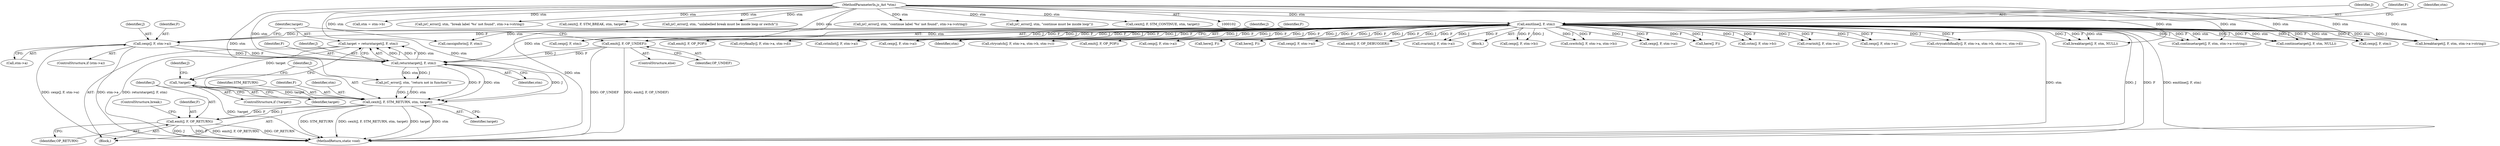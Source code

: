 digraph "1_ghostscript_5008105780c0b0182ea6eda83ad5598f225be3ee@del" {
"1000691" [label="(Call,target = returntarget(J, F, stm))"];
"1000693" [label="(Call,returntarget(J, F, stm))"];
"1000680" [label="(Call,cexp(J, F, stm->a))"];
"1000111" [label="(Call,emitline(J, F, stm))"];
"1000104" [label="(MethodParameterIn,js_Ast *stm)"];
"1000687" [label="(Call,emit(J, F, OP_UNDEF))"];
"1000698" [label="(Call,!target)"];
"1000704" [label="(Call,cexit(J, F, STM_RETURN, stm, target))"];
"1000710" [label="(Call,emit(J, F, OP_RETURN))"];
"1000111" [label="(Call,emitline(J, F, stm))"];
"1000701" [label="(Identifier,J)"];
"1000686" [label="(ControlStructure,else)"];
"1000586" [label="(Call,breaktarget(J, F, stm, NULL))"];
"1000708" [label="(Identifier,stm)"];
"1000681" [label="(Identifier,J)"];
"1000440" [label="(Call,cassignforin(J, F, stm))"];
"1000680" [label="(Call,cexp(J, F, stm->a))"];
"1000112" [label="(Identifier,J)"];
"1000225" [label="(Call,here(J, F))"];
"1000622" [label="(Call,continuetarget(J, F, stm, stm->a->string))"];
"1000676" [label="(ControlStructure,if (stm->a))"];
"1000689" [label="(Identifier,F)"];
"1000815" [label="(Call,emit(J, F, OP_POP))"];
"1000692" [label="(Identifier,target)"];
"1000793" [label="(Call,ctryfinally(J, F, stm->a, stm->d))"];
"1000688" [label="(Identifier,J)"];
"1000691" [label="(Call,target = returntarget(J, F, stm))"];
"1000695" [label="(Identifier,F)"];
"1000694" [label="(Identifier,J)"];
"1000700" [label="(Call,jsC_error(J, stm, \"return not in function\"))"];
"1000525" [label="(Call,stm = stm->b)"];
"1000573" [label="(Call,jsC_error(J, stm, \"break label '%s' not found\", stm->a->string))"];
"1000697" [label="(ControlStructure,if (!target))"];
"1000707" [label="(Identifier,STM_RETURN)"];
"1000714" [label="(ControlStructure,break;)"];
"1000123" [label="(Call,cstmlist(J, F, stm->a))"];
"1000698" [label="(Call,!target)"];
"1000709" [label="(Identifier,target)"];
"1000199" [label="(Call,cexp(J, F, stm->a))"];
"1000699" [label="(Identifier,target)"];
"1000119" [label="(Block,)"];
"1000114" [label="(Identifier,stm)"];
"1000647" [label="(Call,continuetarget(J, F, stm, NULL))"];
"1000779" [label="(Call,ctrycatch(J, F, stm->a, stm->b, stm->c))"];
"1000598" [label="(Call,cexit(J, F, STM_BREAK, stm, target))"];
"1000136" [label="(Call,emit(J, F, OP_POP))"];
"1000728" [label="(Call,cexp(J, F, stm->a))"];
"1000704" [label="(Call,cexit(J, F, STM_RETURN, stm, target))"];
"1000339" [label="(Call,here(J, F))"];
"1000264" [label="(Call,here(J, F))"];
"1000716" [label="(Call,cexp(J, F, stm->a))"];
"1000594" [label="(Call,jsC_error(J, stm, \"unlabelled break must be inside loop or switch\"))"];
"1000825" [label="(Call,cexp(J, F, stm))"];
"1000713" [label="(Identifier,OP_RETURN)"];
"1000804" [label="(Call,emit(J, F, OP_DEBUGGER))"];
"1000819" [label="(Call,cexp(J, F, stm))"];
"1000683" [label="(Call,stm->a)"];
"1000314" [label="(Call,cvarinit(J, F, stm->a))"];
"1000105" [label="(Block,)"];
"1000634" [label="(Call,jsC_error(J, stm, \"continue label '%s' not found\", stm->a->string))"];
"1000710" [label="(Call,emit(J, F, OP_RETURN))"];
"1000687" [label="(Call,emit(J, F, OP_UNDEF))"];
"1000414" [label="(Call,cexp(J, F, stm->b))"];
"1000104" [label="(MethodParameterIn,js_Ast *stm)"];
"1000492" [label="(Call,cswitch(J, F, stm->a, stm->b))"];
"1000693" [label="(Call,returntarget(J, F, stm))"];
"1000705" [label="(Identifier,J)"];
"1000706" [label="(Identifier,F)"];
"1000712" [label="(Identifier,F)"];
"1000327" [label="(Call,cexp(J, F, stm->a))"];
"1000655" [label="(Call,jsC_error(J, stm, \"continue must be inside loop\"))"];
"1000113" [label="(Identifier,F)"];
"1000513" [label="(Call,cstm(J, F, stm->b))"];
"1000146" [label="(Call,cvarinit(J, F, stm->a))"];
"1000834" [label="(MethodReturn,static void)"];
"1000159" [label="(Call,cexp(J, F, stm->a))"];
"1000690" [label="(Identifier,OP_UNDEF)"];
"1000682" [label="(Identifier,F)"];
"1000711" [label="(Identifier,J)"];
"1000696" [label="(Identifier,stm)"];
"1000561" [label="(Call,breaktarget(J, F, stm, stm->a->string))"];
"1000659" [label="(Call,cexit(J, F, STM_CONTINUE, stm, target))"];
"1000763" [label="(Call,ctrycatchfinally(J, F, stm->a, stm->b, stm->c, stm->d))"];
"1000117" [label="(Identifier,stm)"];
"1000691" -> "1000119"  [label="AST: "];
"1000691" -> "1000693"  [label="CFG: "];
"1000692" -> "1000691"  [label="AST: "];
"1000693" -> "1000691"  [label="AST: "];
"1000699" -> "1000691"  [label="CFG: "];
"1000691" -> "1000834"  [label="DDG: returntarget(J, F, stm)"];
"1000693" -> "1000691"  [label="DDG: J"];
"1000693" -> "1000691"  [label="DDG: F"];
"1000693" -> "1000691"  [label="DDG: stm"];
"1000691" -> "1000698"  [label="DDG: target"];
"1000693" -> "1000696"  [label="CFG: "];
"1000694" -> "1000693"  [label="AST: "];
"1000695" -> "1000693"  [label="AST: "];
"1000696" -> "1000693"  [label="AST: "];
"1000680" -> "1000693"  [label="DDG: J"];
"1000680" -> "1000693"  [label="DDG: F"];
"1000687" -> "1000693"  [label="DDG: J"];
"1000687" -> "1000693"  [label="DDG: F"];
"1000111" -> "1000693"  [label="DDG: stm"];
"1000104" -> "1000693"  [label="DDG: stm"];
"1000693" -> "1000700"  [label="DDG: J"];
"1000693" -> "1000700"  [label="DDG: stm"];
"1000693" -> "1000704"  [label="DDG: J"];
"1000693" -> "1000704"  [label="DDG: F"];
"1000693" -> "1000704"  [label="DDG: stm"];
"1000680" -> "1000676"  [label="AST: "];
"1000680" -> "1000683"  [label="CFG: "];
"1000681" -> "1000680"  [label="AST: "];
"1000682" -> "1000680"  [label="AST: "];
"1000683" -> "1000680"  [label="AST: "];
"1000692" -> "1000680"  [label="CFG: "];
"1000680" -> "1000834"  [label="DDG: cexp(J, F, stm->a)"];
"1000680" -> "1000834"  [label="DDG: stm->a"];
"1000111" -> "1000680"  [label="DDG: J"];
"1000111" -> "1000680"  [label="DDG: F"];
"1000111" -> "1000105"  [label="AST: "];
"1000111" -> "1000114"  [label="CFG: "];
"1000112" -> "1000111"  [label="AST: "];
"1000113" -> "1000111"  [label="AST: "];
"1000114" -> "1000111"  [label="AST: "];
"1000117" -> "1000111"  [label="CFG: "];
"1000111" -> "1000834"  [label="DDG: stm"];
"1000111" -> "1000834"  [label="DDG: J"];
"1000111" -> "1000834"  [label="DDG: F"];
"1000111" -> "1000834"  [label="DDG: emitline(J, F, stm)"];
"1000104" -> "1000111"  [label="DDG: stm"];
"1000111" -> "1000123"  [label="DDG: J"];
"1000111" -> "1000123"  [label="DDG: F"];
"1000111" -> "1000136"  [label="DDG: J"];
"1000111" -> "1000136"  [label="DDG: F"];
"1000111" -> "1000146"  [label="DDG: J"];
"1000111" -> "1000146"  [label="DDG: F"];
"1000111" -> "1000159"  [label="DDG: J"];
"1000111" -> "1000159"  [label="DDG: F"];
"1000111" -> "1000199"  [label="DDG: J"];
"1000111" -> "1000199"  [label="DDG: F"];
"1000111" -> "1000225"  [label="DDG: J"];
"1000111" -> "1000225"  [label="DDG: F"];
"1000111" -> "1000264"  [label="DDG: J"];
"1000111" -> "1000264"  [label="DDG: F"];
"1000111" -> "1000314"  [label="DDG: J"];
"1000111" -> "1000314"  [label="DDG: F"];
"1000111" -> "1000327"  [label="DDG: J"];
"1000111" -> "1000327"  [label="DDG: F"];
"1000111" -> "1000339"  [label="DDG: J"];
"1000111" -> "1000339"  [label="DDG: F"];
"1000111" -> "1000414"  [label="DDG: J"];
"1000111" -> "1000414"  [label="DDG: F"];
"1000111" -> "1000440"  [label="DDG: stm"];
"1000111" -> "1000492"  [label="DDG: J"];
"1000111" -> "1000492"  [label="DDG: F"];
"1000111" -> "1000513"  [label="DDG: J"];
"1000111" -> "1000513"  [label="DDG: F"];
"1000111" -> "1000561"  [label="DDG: J"];
"1000111" -> "1000561"  [label="DDG: F"];
"1000111" -> "1000561"  [label="DDG: stm"];
"1000111" -> "1000586"  [label="DDG: J"];
"1000111" -> "1000586"  [label="DDG: F"];
"1000111" -> "1000586"  [label="DDG: stm"];
"1000111" -> "1000622"  [label="DDG: J"];
"1000111" -> "1000622"  [label="DDG: F"];
"1000111" -> "1000622"  [label="DDG: stm"];
"1000111" -> "1000647"  [label="DDG: J"];
"1000111" -> "1000647"  [label="DDG: F"];
"1000111" -> "1000647"  [label="DDG: stm"];
"1000111" -> "1000687"  [label="DDG: J"];
"1000111" -> "1000687"  [label="DDG: F"];
"1000111" -> "1000716"  [label="DDG: J"];
"1000111" -> "1000716"  [label="DDG: F"];
"1000111" -> "1000728"  [label="DDG: J"];
"1000111" -> "1000728"  [label="DDG: F"];
"1000111" -> "1000763"  [label="DDG: J"];
"1000111" -> "1000763"  [label="DDG: F"];
"1000111" -> "1000779"  [label="DDG: J"];
"1000111" -> "1000779"  [label="DDG: F"];
"1000111" -> "1000793"  [label="DDG: J"];
"1000111" -> "1000793"  [label="DDG: F"];
"1000111" -> "1000804"  [label="DDG: J"];
"1000111" -> "1000804"  [label="DDG: F"];
"1000111" -> "1000815"  [label="DDG: J"];
"1000111" -> "1000815"  [label="DDG: F"];
"1000111" -> "1000819"  [label="DDG: stm"];
"1000111" -> "1000825"  [label="DDG: J"];
"1000111" -> "1000825"  [label="DDG: F"];
"1000111" -> "1000825"  [label="DDG: stm"];
"1000104" -> "1000102"  [label="AST: "];
"1000104" -> "1000834"  [label="DDG: stm"];
"1000104" -> "1000440"  [label="DDG: stm"];
"1000104" -> "1000525"  [label="DDG: stm"];
"1000104" -> "1000561"  [label="DDG: stm"];
"1000104" -> "1000573"  [label="DDG: stm"];
"1000104" -> "1000586"  [label="DDG: stm"];
"1000104" -> "1000594"  [label="DDG: stm"];
"1000104" -> "1000598"  [label="DDG: stm"];
"1000104" -> "1000622"  [label="DDG: stm"];
"1000104" -> "1000634"  [label="DDG: stm"];
"1000104" -> "1000647"  [label="DDG: stm"];
"1000104" -> "1000655"  [label="DDG: stm"];
"1000104" -> "1000659"  [label="DDG: stm"];
"1000104" -> "1000700"  [label="DDG: stm"];
"1000104" -> "1000704"  [label="DDG: stm"];
"1000104" -> "1000819"  [label="DDG: stm"];
"1000104" -> "1000825"  [label="DDG: stm"];
"1000687" -> "1000686"  [label="AST: "];
"1000687" -> "1000690"  [label="CFG: "];
"1000688" -> "1000687"  [label="AST: "];
"1000689" -> "1000687"  [label="AST: "];
"1000690" -> "1000687"  [label="AST: "];
"1000692" -> "1000687"  [label="CFG: "];
"1000687" -> "1000834"  [label="DDG: OP_UNDEF"];
"1000687" -> "1000834"  [label="DDG: emit(J, F, OP_UNDEF)"];
"1000698" -> "1000697"  [label="AST: "];
"1000698" -> "1000699"  [label="CFG: "];
"1000699" -> "1000698"  [label="AST: "];
"1000701" -> "1000698"  [label="CFG: "];
"1000705" -> "1000698"  [label="CFG: "];
"1000698" -> "1000834"  [label="DDG: !target"];
"1000698" -> "1000704"  [label="DDG: target"];
"1000704" -> "1000119"  [label="AST: "];
"1000704" -> "1000709"  [label="CFG: "];
"1000705" -> "1000704"  [label="AST: "];
"1000706" -> "1000704"  [label="AST: "];
"1000707" -> "1000704"  [label="AST: "];
"1000708" -> "1000704"  [label="AST: "];
"1000709" -> "1000704"  [label="AST: "];
"1000711" -> "1000704"  [label="CFG: "];
"1000704" -> "1000834"  [label="DDG: target"];
"1000704" -> "1000834"  [label="DDG: stm"];
"1000704" -> "1000834"  [label="DDG: STM_RETURN"];
"1000704" -> "1000834"  [label="DDG: cexit(J, F, STM_RETURN, stm, target)"];
"1000700" -> "1000704"  [label="DDG: J"];
"1000700" -> "1000704"  [label="DDG: stm"];
"1000704" -> "1000710"  [label="DDG: J"];
"1000704" -> "1000710"  [label="DDG: F"];
"1000710" -> "1000119"  [label="AST: "];
"1000710" -> "1000713"  [label="CFG: "];
"1000711" -> "1000710"  [label="AST: "];
"1000712" -> "1000710"  [label="AST: "];
"1000713" -> "1000710"  [label="AST: "];
"1000714" -> "1000710"  [label="CFG: "];
"1000710" -> "1000834"  [label="DDG: J"];
"1000710" -> "1000834"  [label="DDG: F"];
"1000710" -> "1000834"  [label="DDG: emit(J, F, OP_RETURN)"];
"1000710" -> "1000834"  [label="DDG: OP_RETURN"];
}
